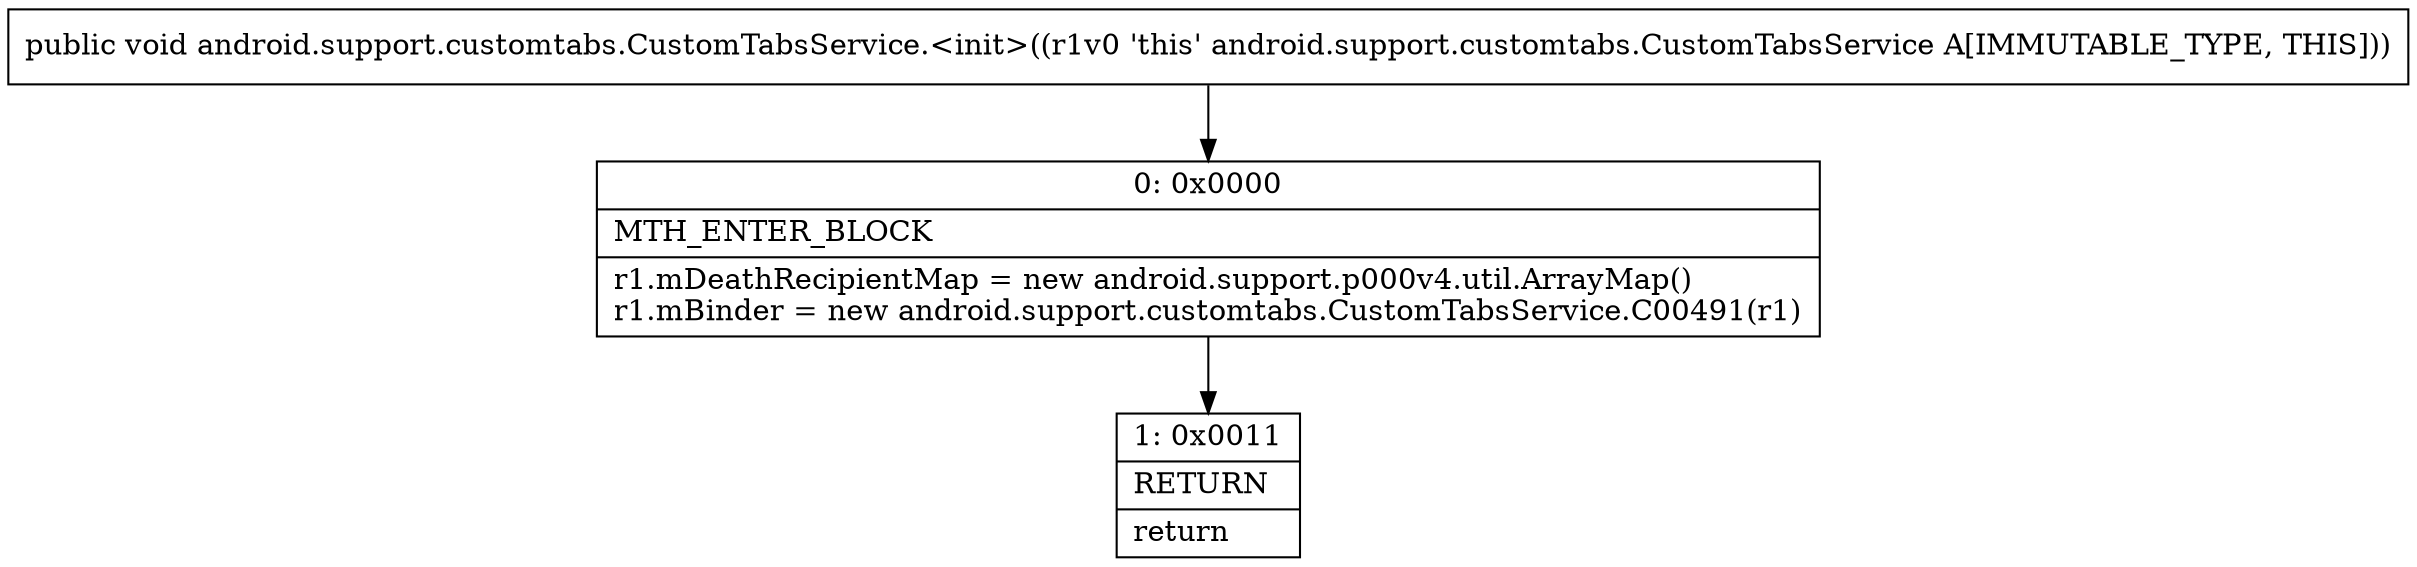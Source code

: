 digraph "CFG forandroid.support.customtabs.CustomTabsService.\<init\>()V" {
Node_0 [shape=record,label="{0\:\ 0x0000|MTH_ENTER_BLOCK\l|r1.mDeathRecipientMap = new android.support.p000v4.util.ArrayMap()\lr1.mBinder = new android.support.customtabs.CustomTabsService.C00491(r1)\l}"];
Node_1 [shape=record,label="{1\:\ 0x0011|RETURN\l|return\l}"];
MethodNode[shape=record,label="{public void android.support.customtabs.CustomTabsService.\<init\>((r1v0 'this' android.support.customtabs.CustomTabsService A[IMMUTABLE_TYPE, THIS])) }"];
MethodNode -> Node_0;
Node_0 -> Node_1;
}

